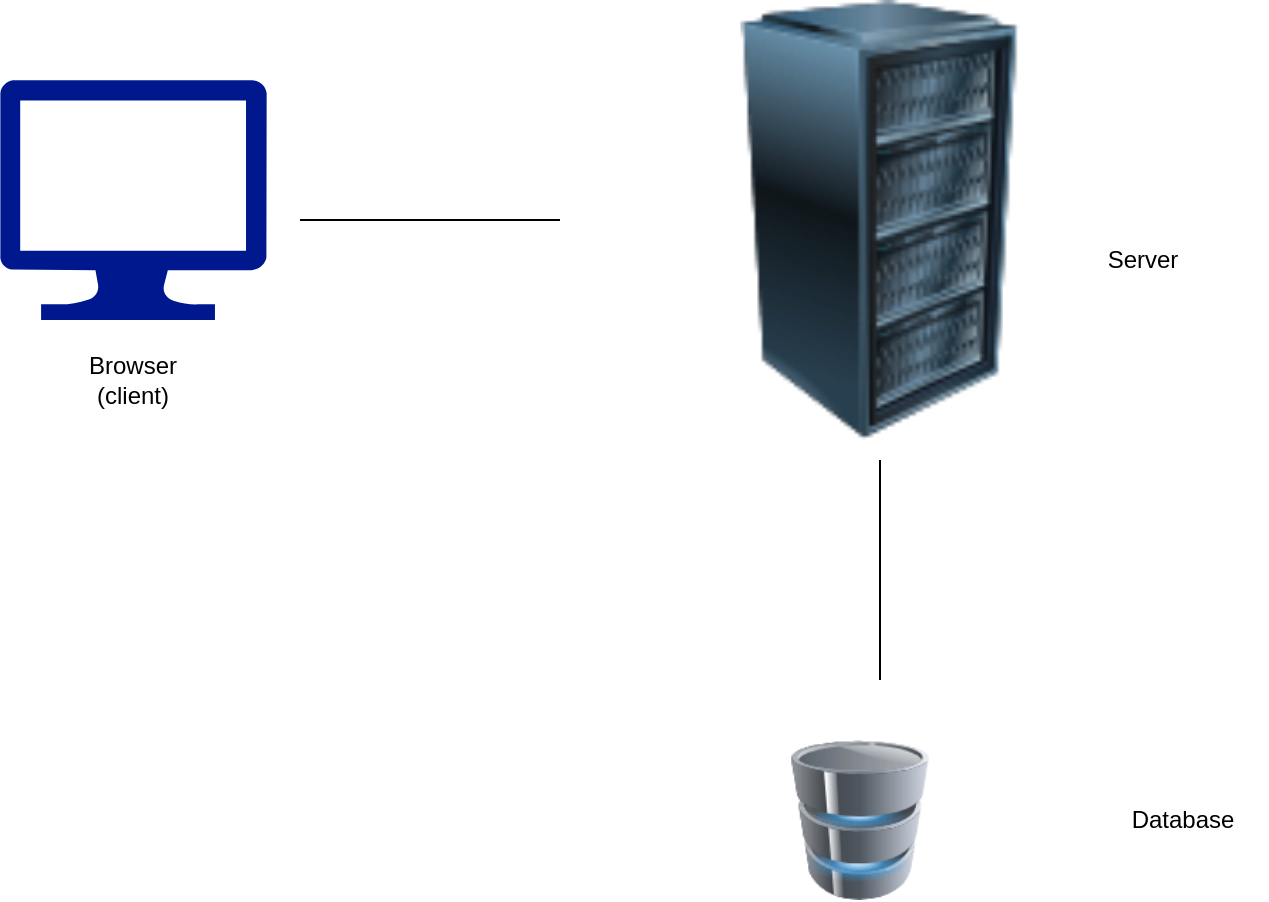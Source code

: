 <mxfile version="12.6.2" type="device"><diagram id="t-4VaaFmtOlDlEXbpFcJ" name="Page-1"><mxGraphModel dx="1038" dy="580" grid="1" gridSize="10" guides="1" tooltips="1" connect="1" arrows="1" fold="1" page="1" pageScale="1" pageWidth="850" pageHeight="1100" math="0" shadow="0"><root><mxCell id="0"/><mxCell id="1" parent="0"/><mxCell id="4GqHc6vLxCnW265ZJGMR-5" value="" style="aspect=fixed;pointerEvents=1;shadow=0;dashed=0;html=1;strokeColor=none;labelPosition=center;verticalLabelPosition=bottom;verticalAlign=top;align=center;fillColor=#00188D;shape=mxgraph.azure.computer" vertex="1" parent="1"><mxGeometry x="90" y="70" width="133.33" height="120" as="geometry"/></mxCell><mxCell id="4GqHc6vLxCnW265ZJGMR-6" value="" style="image;html=1;labelBackgroundColor=#ffffff;image=img/lib/clip_art/computers/Server_Rack_128x128.png" vertex="1" parent="1"><mxGeometry x="420" y="30" width="220" height="220" as="geometry"/></mxCell><mxCell id="4GqHc6vLxCnW265ZJGMR-7" value="" style="image;html=1;labelBackgroundColor=#ffffff;image=img/lib/clip_art/computers/Database_128x128.png" vertex="1" parent="1"><mxGeometry x="480" y="400" width="80" height="80" as="geometry"/></mxCell><mxCell id="4GqHc6vLxCnW265ZJGMR-11" value="" style="endArrow=none;html=1;" edge="1" parent="1"><mxGeometry width="50" height="50" relative="1" as="geometry"><mxPoint x="370" y="140" as="sourcePoint"/><mxPoint x="240" y="140" as="targetPoint"/></mxGeometry></mxCell><mxCell id="4GqHc6vLxCnW265ZJGMR-12" value="" style="endArrow=none;html=1;" edge="1" parent="1"><mxGeometry width="50" height="50" relative="1" as="geometry"><mxPoint x="530" y="370" as="sourcePoint"/><mxPoint x="530" y="260" as="targetPoint"/></mxGeometry></mxCell><mxCell id="4GqHc6vLxCnW265ZJGMR-13" value="Browser&lt;br&gt;(client)" style="text;html=1;strokeColor=none;fillColor=none;align=center;verticalAlign=middle;whiteSpace=wrap;rounded=0;" vertex="1" parent="1"><mxGeometry x="114.99" y="200" width="83.34" height="40" as="geometry"/></mxCell><mxCell id="4GqHc6vLxCnW265ZJGMR-14" value="Server" style="text;html=1;strokeColor=none;fillColor=none;align=center;verticalAlign=middle;whiteSpace=wrap;rounded=0;" vertex="1" parent="1"><mxGeometry x="620" y="140" width="83.34" height="40" as="geometry"/></mxCell><mxCell id="4GqHc6vLxCnW265ZJGMR-15" value="Database" style="text;html=1;strokeColor=none;fillColor=none;align=center;verticalAlign=middle;whiteSpace=wrap;rounded=0;" vertex="1" parent="1"><mxGeometry x="640" y="420" width="83.34" height="40" as="geometry"/></mxCell></root></mxGraphModel></diagram></mxfile>